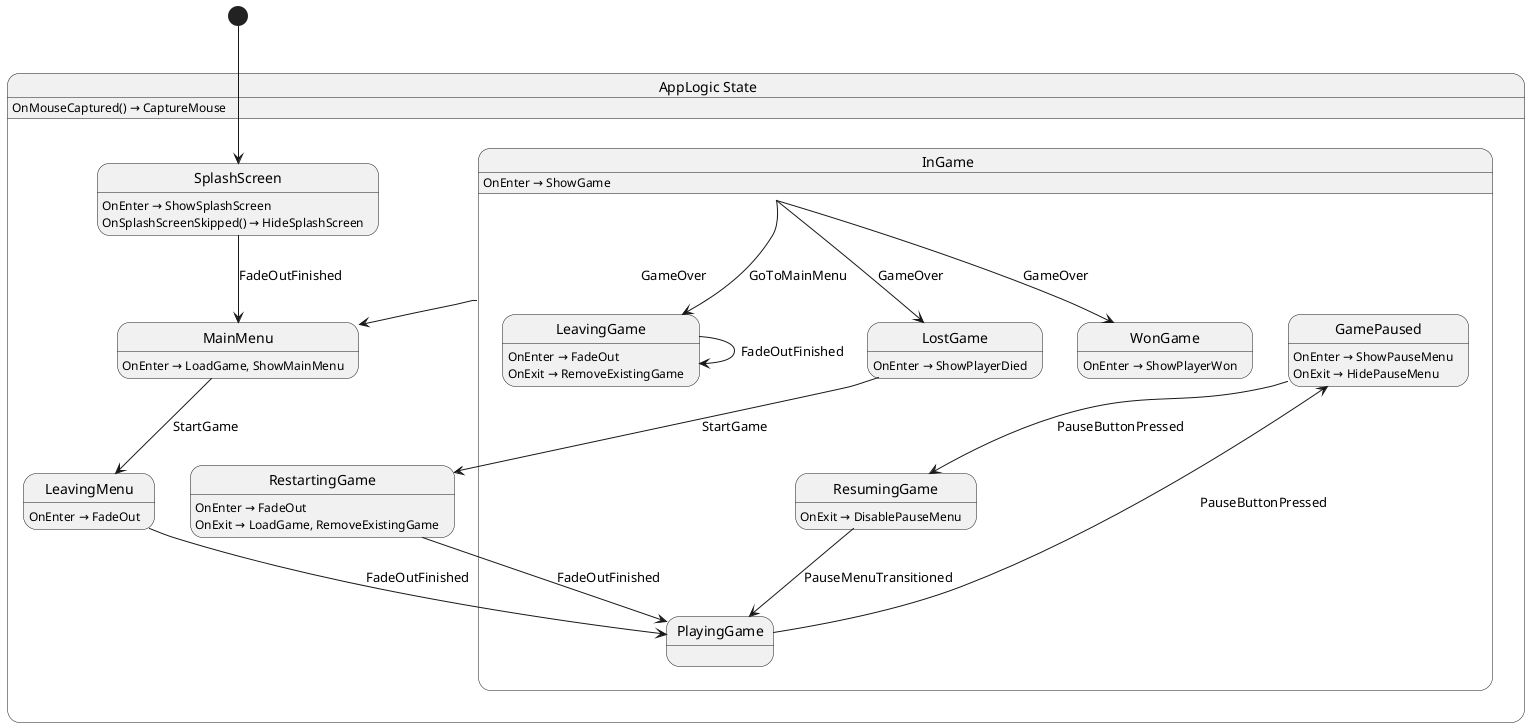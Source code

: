 @startuml AppLogic
state "AppLogic State" as GameDemo_AppLogic_State {
  state "InGame" as GameDemo_AppLogic_State_InGame {
    state "GamePaused" as GameDemo_AppLogic_State_GamePaused {
      GameDemo_AppLogic_State_GamePaused : OnEnter → ShowPauseMenu
      GameDemo_AppLogic_State_GamePaused : OnExit → HidePauseMenu
    }
    state "LeavingGame" as GameDemo_AppLogic_State_LeavingGame {
      GameDemo_AppLogic_State_LeavingGame : OnEnter → FadeOut
      GameDemo_AppLogic_State_LeavingGame : OnExit → RemoveExistingGame
    }
    state "LostGame" as GameDemo_AppLogic_State_LostGame {
      GameDemo_AppLogic_State_LostGame : OnEnter → ShowPlayerDied
    }
    state "PlayingGame" as GameDemo_AppLogic_State_PlayingGame
    state "ResumingGame" as GameDemo_AppLogic_State_ResumingGame {
      GameDemo_AppLogic_State_ResumingGame : OnExit → DisablePauseMenu
    }
    state "WonGame" as GameDemo_AppLogic_State_WonGame {
      GameDemo_AppLogic_State_WonGame : OnEnter → ShowPlayerWon
    }
    GameDemo_AppLogic_State_InGame : OnEnter → ShowGame
  }
  state "LeavingMenu" as GameDemo_AppLogic_State_LeavingMenu {
    GameDemo_AppLogic_State_LeavingMenu : OnEnter → FadeOut
  }
  state "MainMenu" as GameDemo_AppLogic_State_MainMenu {
    GameDemo_AppLogic_State_MainMenu : OnEnter → LoadGame, ShowMainMenu
  }
  state "RestartingGame" as GameDemo_AppLogic_State_RestartingGame {
    GameDemo_AppLogic_State_RestartingGame : OnEnter → FadeOut
    GameDemo_AppLogic_State_RestartingGame : OnExit → LoadGame, RemoveExistingGame
  }
  state "SplashScreen" as GameDemo_AppLogic_State_SplashScreen {
    GameDemo_AppLogic_State_SplashScreen : OnEnter → ShowSplashScreen
    GameDemo_AppLogic_State_SplashScreen : OnSplashScreenSkipped() → HideSplashScreen
  }
  GameDemo_AppLogic_State : OnMouseCaptured() → CaptureMouse
}

GameDemo_AppLogic_State_GamePaused --> GameDemo_AppLogic_State_ResumingGame : PauseButtonPressed
GameDemo_AppLogic_State_InGame --> GameDemo_AppLogic_State_LeavingGame : GoToMainMenu
GameDemo_AppLogic_State_InGame --> GameDemo_AppLogic_State_LostGame : GameOver
GameDemo_AppLogic_State_InGame --> GameDemo_AppLogic_State_MainMenu : GameOver
GameDemo_AppLogic_State_InGame --> GameDemo_AppLogic_State_WonGame : GameOver
GameDemo_AppLogic_State_LeavingGame --> GameDemo_AppLogic_State_LeavingGame : FadeOutFinished
GameDemo_AppLogic_State_LeavingMenu --> GameDemo_AppLogic_State_PlayingGame : FadeOutFinished
GameDemo_AppLogic_State_LostGame --> GameDemo_AppLogic_State_RestartingGame : StartGame
GameDemo_AppLogic_State_MainMenu --> GameDemo_AppLogic_State_LeavingMenu : StartGame
GameDemo_AppLogic_State_PlayingGame --> GameDemo_AppLogic_State_GamePaused : PauseButtonPressed
GameDemo_AppLogic_State_RestartingGame --> GameDemo_AppLogic_State_PlayingGame : FadeOutFinished
GameDemo_AppLogic_State_ResumingGame --> GameDemo_AppLogic_State_PlayingGame : PauseMenuTransitioned
GameDemo_AppLogic_State_SplashScreen --> GameDemo_AppLogic_State_MainMenu : FadeOutFinished

[*] --> GameDemo_AppLogic_State_SplashScreen
@enduml